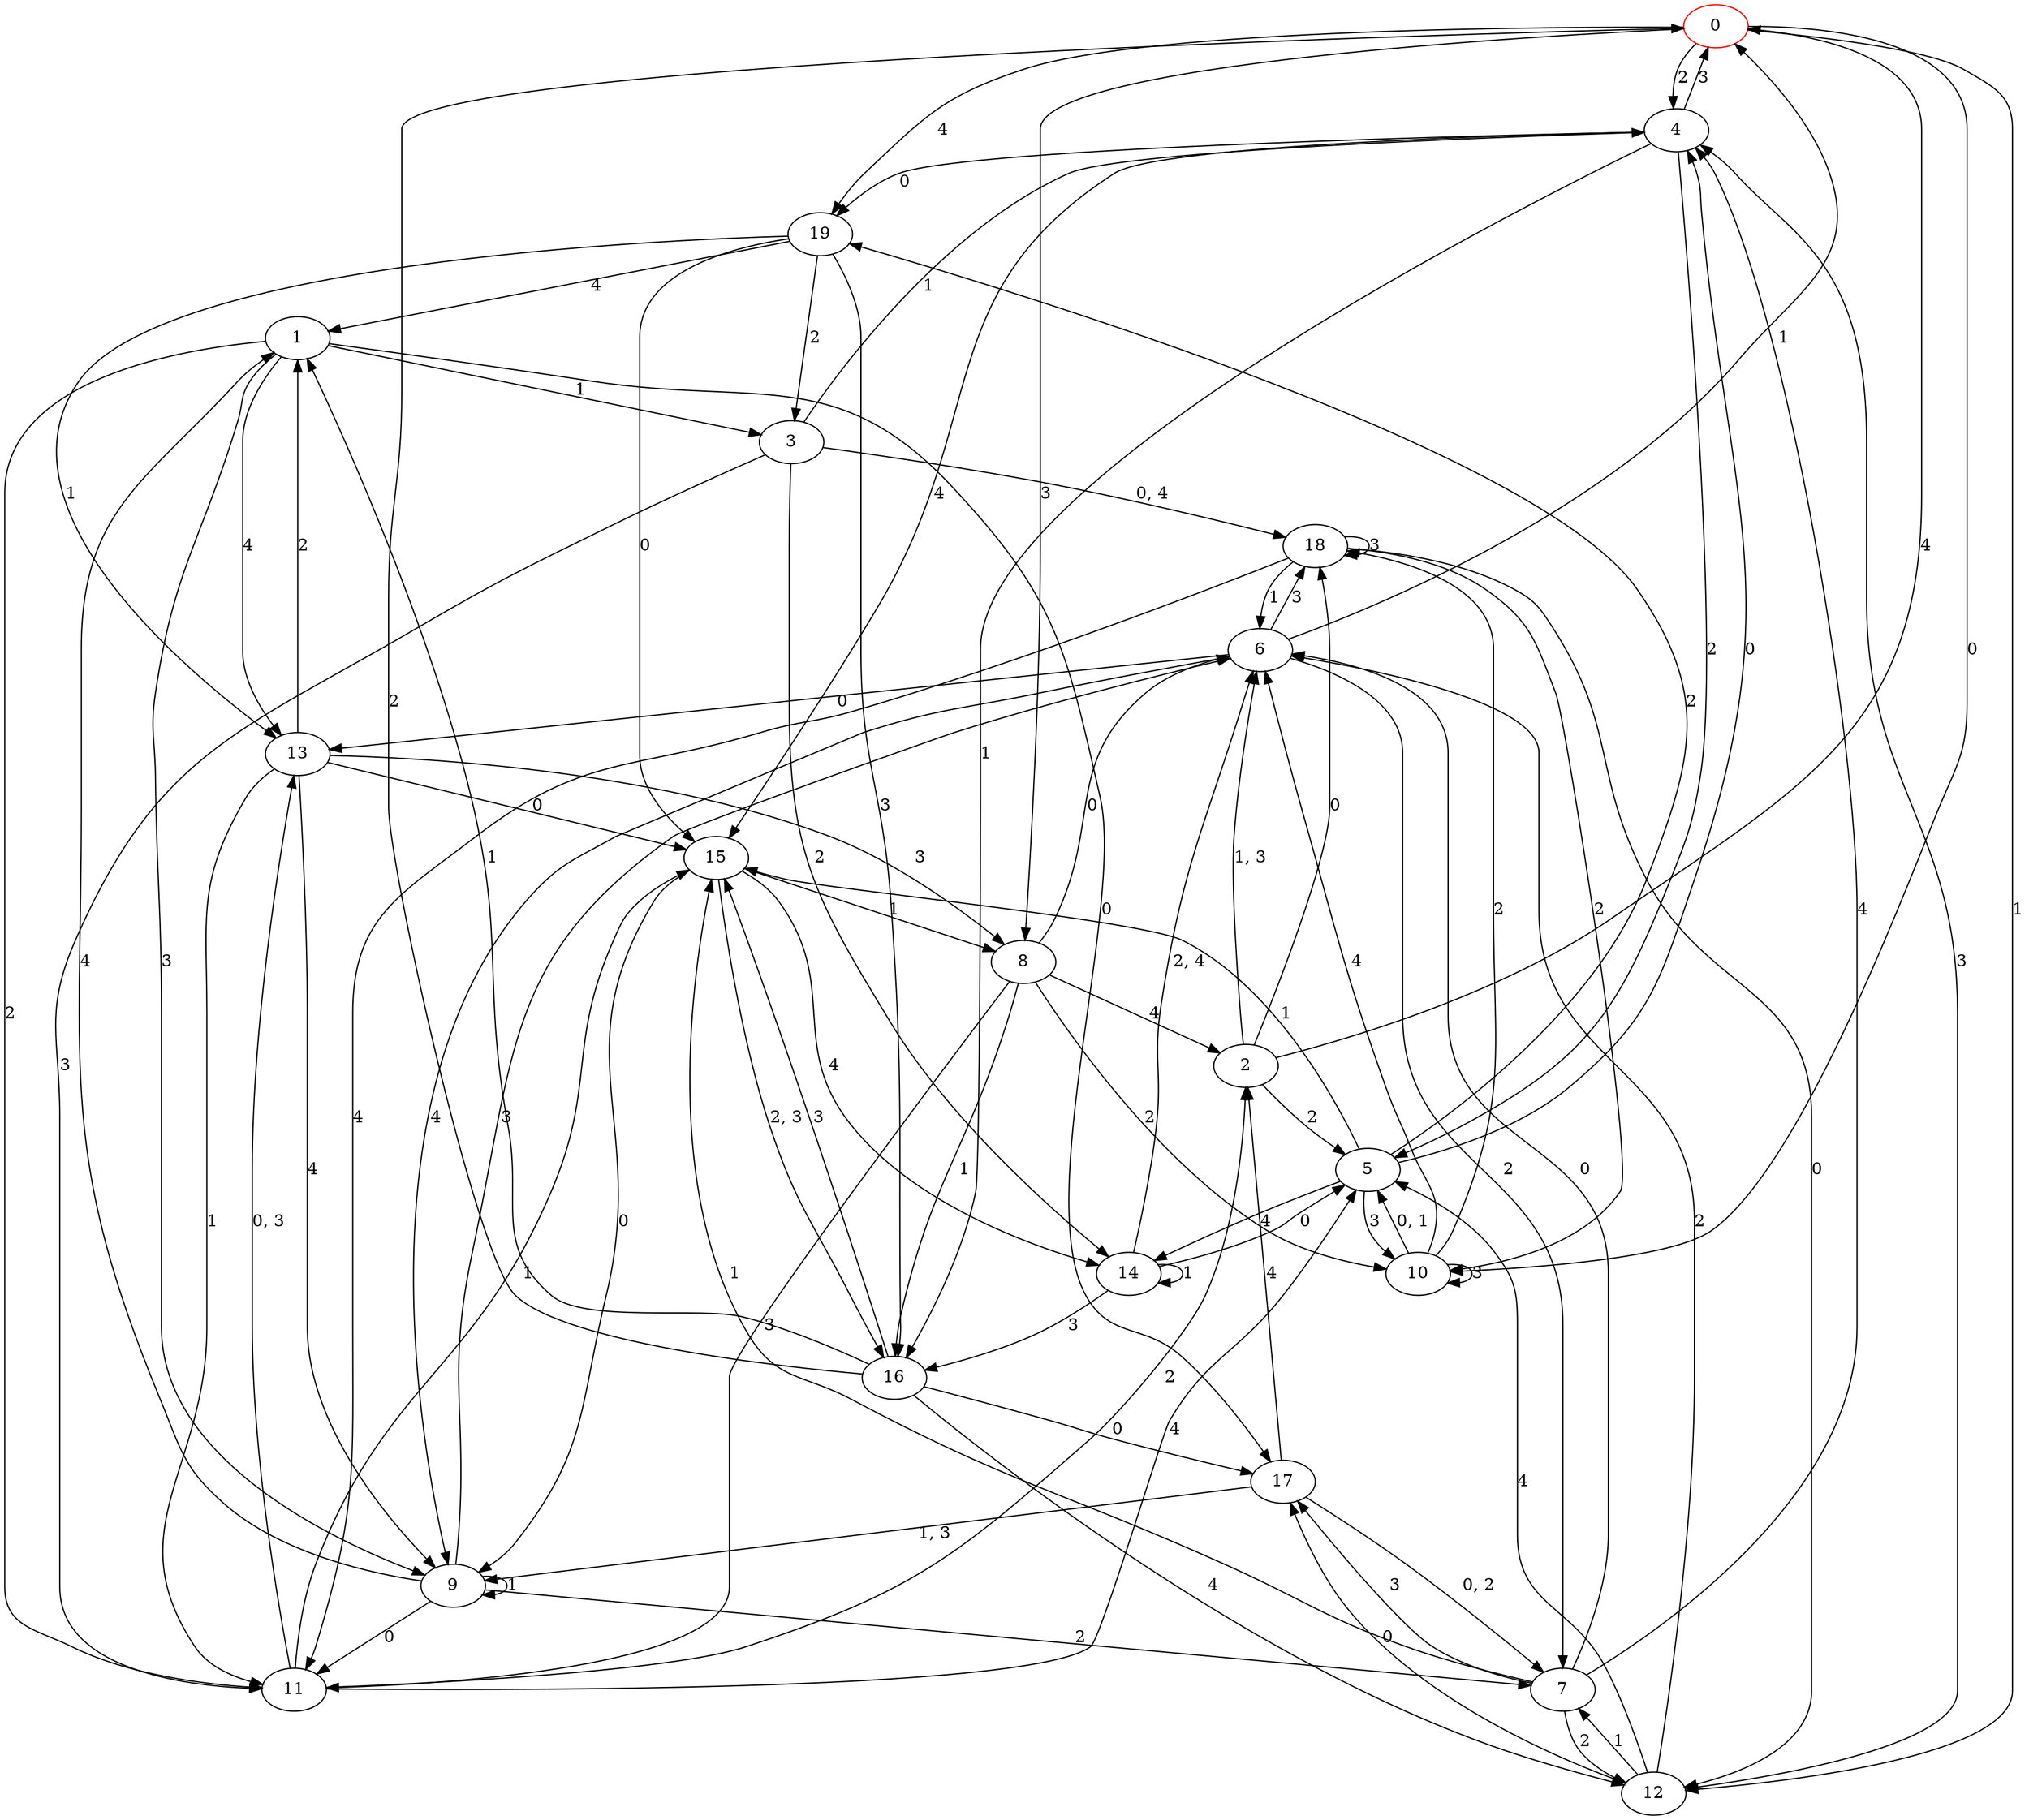 digraph g {
0 [label= "0"] [color="red"];
1 [label= "1"];
2 [label= "2"];
3 [label= "3"];
4 [label= "4"];
5 [label= "5"];
6 [label= "6"];
7 [label= "7"];
8 [label= "8"];
9 [label= "9"];
10 [label= "10"];
11 [label= "11"];
12 [label= "12"];
13 [label= "13"];
14 [label= "14"];
15 [label= "15"];
16 [label= "16"];
17 [label= "17"];
18 [label= "18"];
19 [label= "19"];
0 -> 10[label= "0"];
0 -> 12[label= "1"];
0 -> 4[label= "2"];
0 -> 8[label= "3"];
0 -> 19[label= "4"];
1 -> 17[label= "0"];
1 -> 3[label= "1"];
1 -> 11[label= "2"];
1 -> 9[label= "3"];
1 -> 13[label= "4"];
2 -> 18[label= "0"];
2 -> 5[label= "2"];
2 -> 0[label= "4"];
3 -> 4[label= "1"];
3 -> 14[label= "2"];
3 -> 11[label= "3"];
4 -> 19[label= "0"];
4 -> 16[label= "1"];
4 -> 5[label= "2"];
4 -> 0[label= "3"];
4 -> 15[label= "4"];
5 -> 4[label= "0"];
5 -> 15[label= "1"];
5 -> 19[label= "2"];
5 -> 10[label= "3"];
5 -> 14[label= "4"];
6 -> 13[label= "0"];
6 -> 0[label= "1"];
6 -> 7[label= "2"];
6 -> 18[label= "3"];
6 -> 9[label= "4"];
7 -> 6[label= "0"];
7 -> 15[label= "1"];
7 -> 12[label= "2"];
7 -> 17[label= "3"];
7 -> 4[label= "4"];
8 -> 6[label= "0"];
8 -> 16[label= "1"];
8 -> 10[label= "2"];
8 -> 11[label= "3"];
8 -> 2[label= "4"];
9 -> 11[label= "0"];
9 -> 9[label= "1"];
9 -> 7[label= "2"];
9 -> 6[label= "3"];
9 -> 1[label= "4"];
10 -> 18[label= "2"];
10 -> 10[label= "3"];
10 -> 6[label= "4"];
11 -> 15[label= "1"];
11 -> 2[label= "2"];
11 -> 5[label= "4"];
12 -> 17[label= "0"];
12 -> 7[label= "1"];
12 -> 6[label= "2"];
12 -> 4[label= "3"];
12 -> 5[label= "4"];
13 -> 15[label= "0"];
13 -> 11[label= "1"];
13 -> 1[label= "2"];
13 -> 8[label= "3"];
13 -> 9[label= "4"];
14 -> 5[label= "0"];
14 -> 14[label= "1"];
14 -> 16[label= "3"];
15 -> 9[label= "0"];
15 -> 8[label= "1"];
15 -> 14[label= "4"];
16 -> 17[label= "0"];
16 -> 1[label= "1"];
16 -> 0[label= "2"];
16 -> 15[label= "3"];
16 -> 12[label= "4"];
17 -> 2[label= "4"];
18 -> 12[label= "0"];
18 -> 6[label= "1"];
18 -> 10[label= "2"];
18 -> 18[label= "3"];
18 -> 11[label= "4"];
19 -> 15[label= "0"];
19 -> 13[label= "1"];
19 -> 3[label= "2"];
19 -> 16[label= "3"];
19 -> 1[label= "4"];
2 -> 6[label= "1, 3"];
3 -> 18[label= "0, 4"];
10 -> 5[label= "0, 1"];
11 -> 13[label= "0, 3"];
14 -> 6[label= "2, 4"];
15 -> 16[label= "2, 3"];
17 -> 7[label= "0, 2"];
17 -> 9[label= "1, 3"];
}
